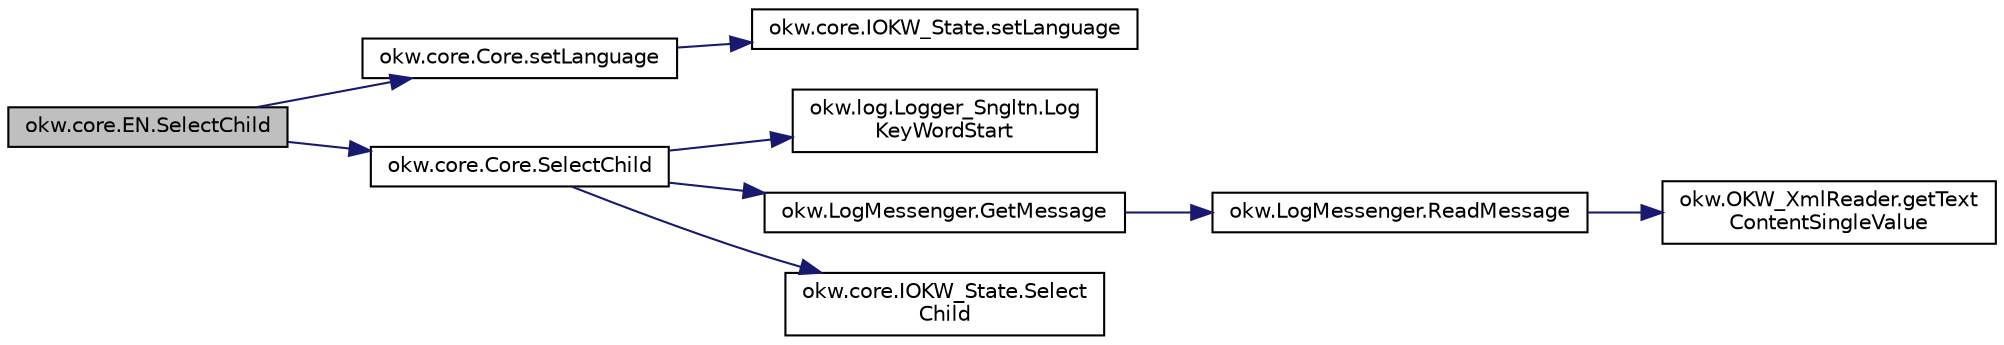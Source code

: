 digraph "okw.core.EN.SelectChild"
{
 // INTERACTIVE_SVG=YES
 // LATEX_PDF_SIZE
  edge [fontname="Helvetica",fontsize="10",labelfontname="Helvetica",labelfontsize="10"];
  node [fontname="Helvetica",fontsize="10",shape=record];
  rankdir="LR";
  Node1344 [label="okw.core.EN.SelectChild",height=0.2,width=0.4,color="black", fillcolor="grey75", style="filled", fontcolor="black",tooltip="Setzt den Wert von SELECTEDCHILD auf den Wert von FN."];
  Node1344 -> Node1345 [color="midnightblue",fontsize="10",style="solid",fontname="Helvetica"];
  Node1345 [label="okw.core.Core.setLanguage",height=0.2,width=0.4,color="black", fillcolor="white", style="filled",URL="$classokw_1_1core_1_1_core.html#ab4e0f723d27cb11c944ec4c82c426100",tooltip="Setzt die Sprache auf den gegebenen wert Language."];
  Node1345 -> Node1346 [color="midnightblue",fontsize="10",style="solid",fontname="Helvetica"];
  Node1346 [label="okw.core.IOKW_State.setLanguage",height=0.2,width=0.4,color="black", fillcolor="white", style="filled",URL="$interfaceokw_1_1core_1_1_i_o_k_w___state.html#a866baa0bde08a47418f54d63bdb56097",tooltip="Interne Methode zum setzen der Sprache für die sprachabhängigen Ausgaben der Dokumentation (Log)."];
  Node1344 -> Node1347 [color="midnightblue",fontsize="10",style="solid",fontname="Helvetica"];
  Node1347 [label="okw.core.Core.SelectChild",height=0.2,width=0.4,color="black", fillcolor="white", style="filled",URL="$classokw_1_1core_1_1_core.html#a7289e7dad7d13ac4f97a7ad278663651",tooltip="Setzt den Wert von SELECTEDCHILD auf den Wert von FN."];
  Node1347 -> Node1348 [color="midnightblue",fontsize="10",style="solid",fontname="Helvetica"];
  Node1348 [label="okw.log.Logger_Sngltn.Log\lKeyWordStart",height=0.2,width=0.4,color="black", fillcolor="white", style="filled",URL="$classokw_1_1log_1_1_logger___sngltn.html#a70ec25e200e00ecefc544e8fd371d2ef",tooltip="Ausgabe eines Schlüsselwortes."];
  Node1347 -> Node1349 [color="midnightblue",fontsize="10",style="solid",fontname="Helvetica"];
  Node1349 [label="okw.LogMessenger.GetMessage",height=0.2,width=0.4,color="black", fillcolor="white", style="filled",URL="$classokw_1_1_log_messenger.html#af225d1f037d47b3b085175c09d78bdd2",tooltip="Holt die Log-Meldung für MethodeNmae/Textkey ohne weitere Parameter."];
  Node1349 -> Node1350 [color="midnightblue",fontsize="10",style="solid",fontname="Helvetica"];
  Node1350 [label="okw.LogMessenger.ReadMessage",height=0.2,width=0.4,color="black", fillcolor="white", style="filled",URL="$classokw_1_1_log_messenger.html#a530cd6ab82ec82a04206a2e976ec06e3",tooltip="Interne Kernfunktion holt die Log-Meldung mit Platzhaltern aus der XML-Datei."];
  Node1350 -> Node1351 [color="midnightblue",fontsize="10",style="solid",fontname="Helvetica"];
  Node1351 [label="okw.OKW_XmlReader.getText\lContentSingleValue",height=0.2,width=0.4,color="black", fillcolor="white", style="filled",URL="$classokw_1_1_o_k_w___xml_reader.html#ab920b5335a2e1429c14cc5f8e79f39eb",tooltip="Lies den TextContent eines Tag."];
  Node1347 -> Node1352 [color="midnightblue",fontsize="10",style="solid",fontname="Helvetica"];
  Node1352 [label="okw.core.IOKW_State.Select\lChild",height=0.2,width=0.4,color="black", fillcolor="white", style="filled",URL="$interfaceokw_1_1core_1_1_i_o_k_w___state.html#ab49773a012bbf93eb2fe55301cccd220",tooltip="Setzt den Wert von SELECTEDCHILD auf den Wert von FN."];
}

